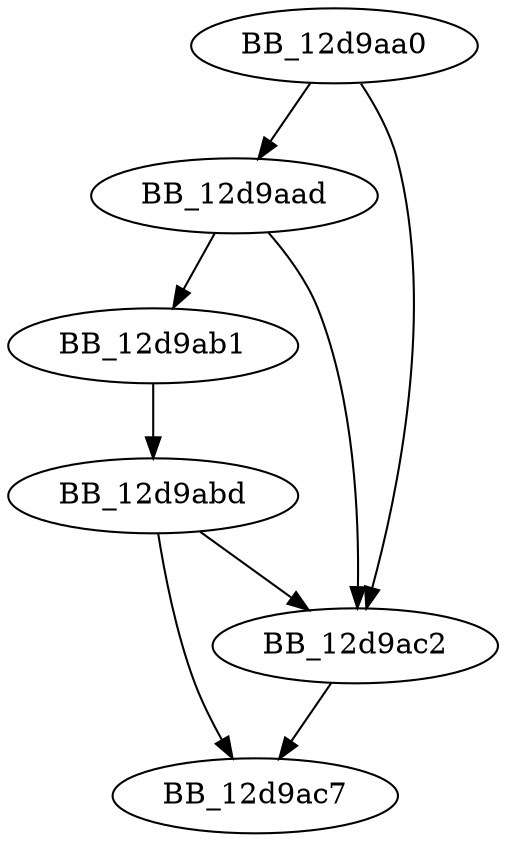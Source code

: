 DiGraph sub_12D9AA0{
BB_12d9aa0->BB_12d9aad
BB_12d9aa0->BB_12d9ac2
BB_12d9aad->BB_12d9ab1
BB_12d9aad->BB_12d9ac2
BB_12d9ab1->BB_12d9abd
BB_12d9abd->BB_12d9ac2
BB_12d9abd->BB_12d9ac7
BB_12d9ac2->BB_12d9ac7
}
